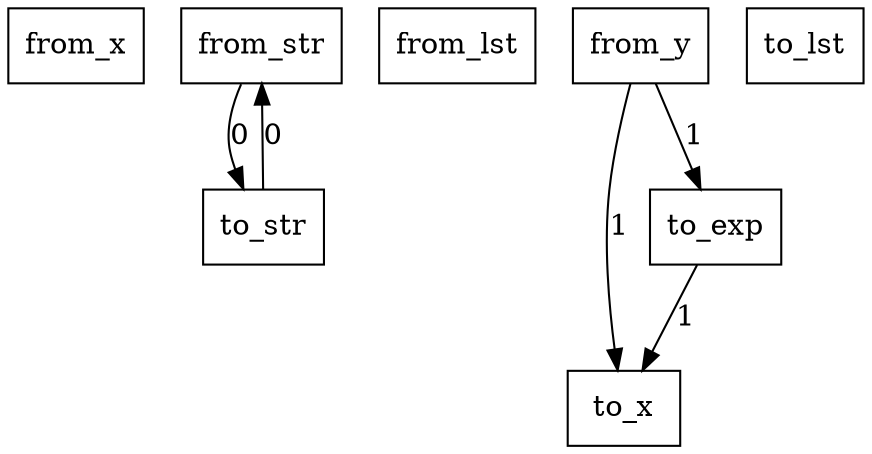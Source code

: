 digraph {
    graph [rankdir=TB
          ,bgcolor=transparent];
    node [shape=box
         ,fillcolor=white
         ,style=filled];
    0 [label=<from_x>];
    1 [label=<from_str>];
    2 [label=<from_lst>];
    3 [label=<from_y>];
    4 [label=<to_str>];
    5 [label=<to_lst>];
    6 [label=<to_x>];
    7 [label=<to_exp>];
    1 -> 4 [label=0];
    3 -> 6 [label=1];
    3 -> 7 [label=1];
    4 -> 1 [label=0];
    7 -> 6 [label=1];
}